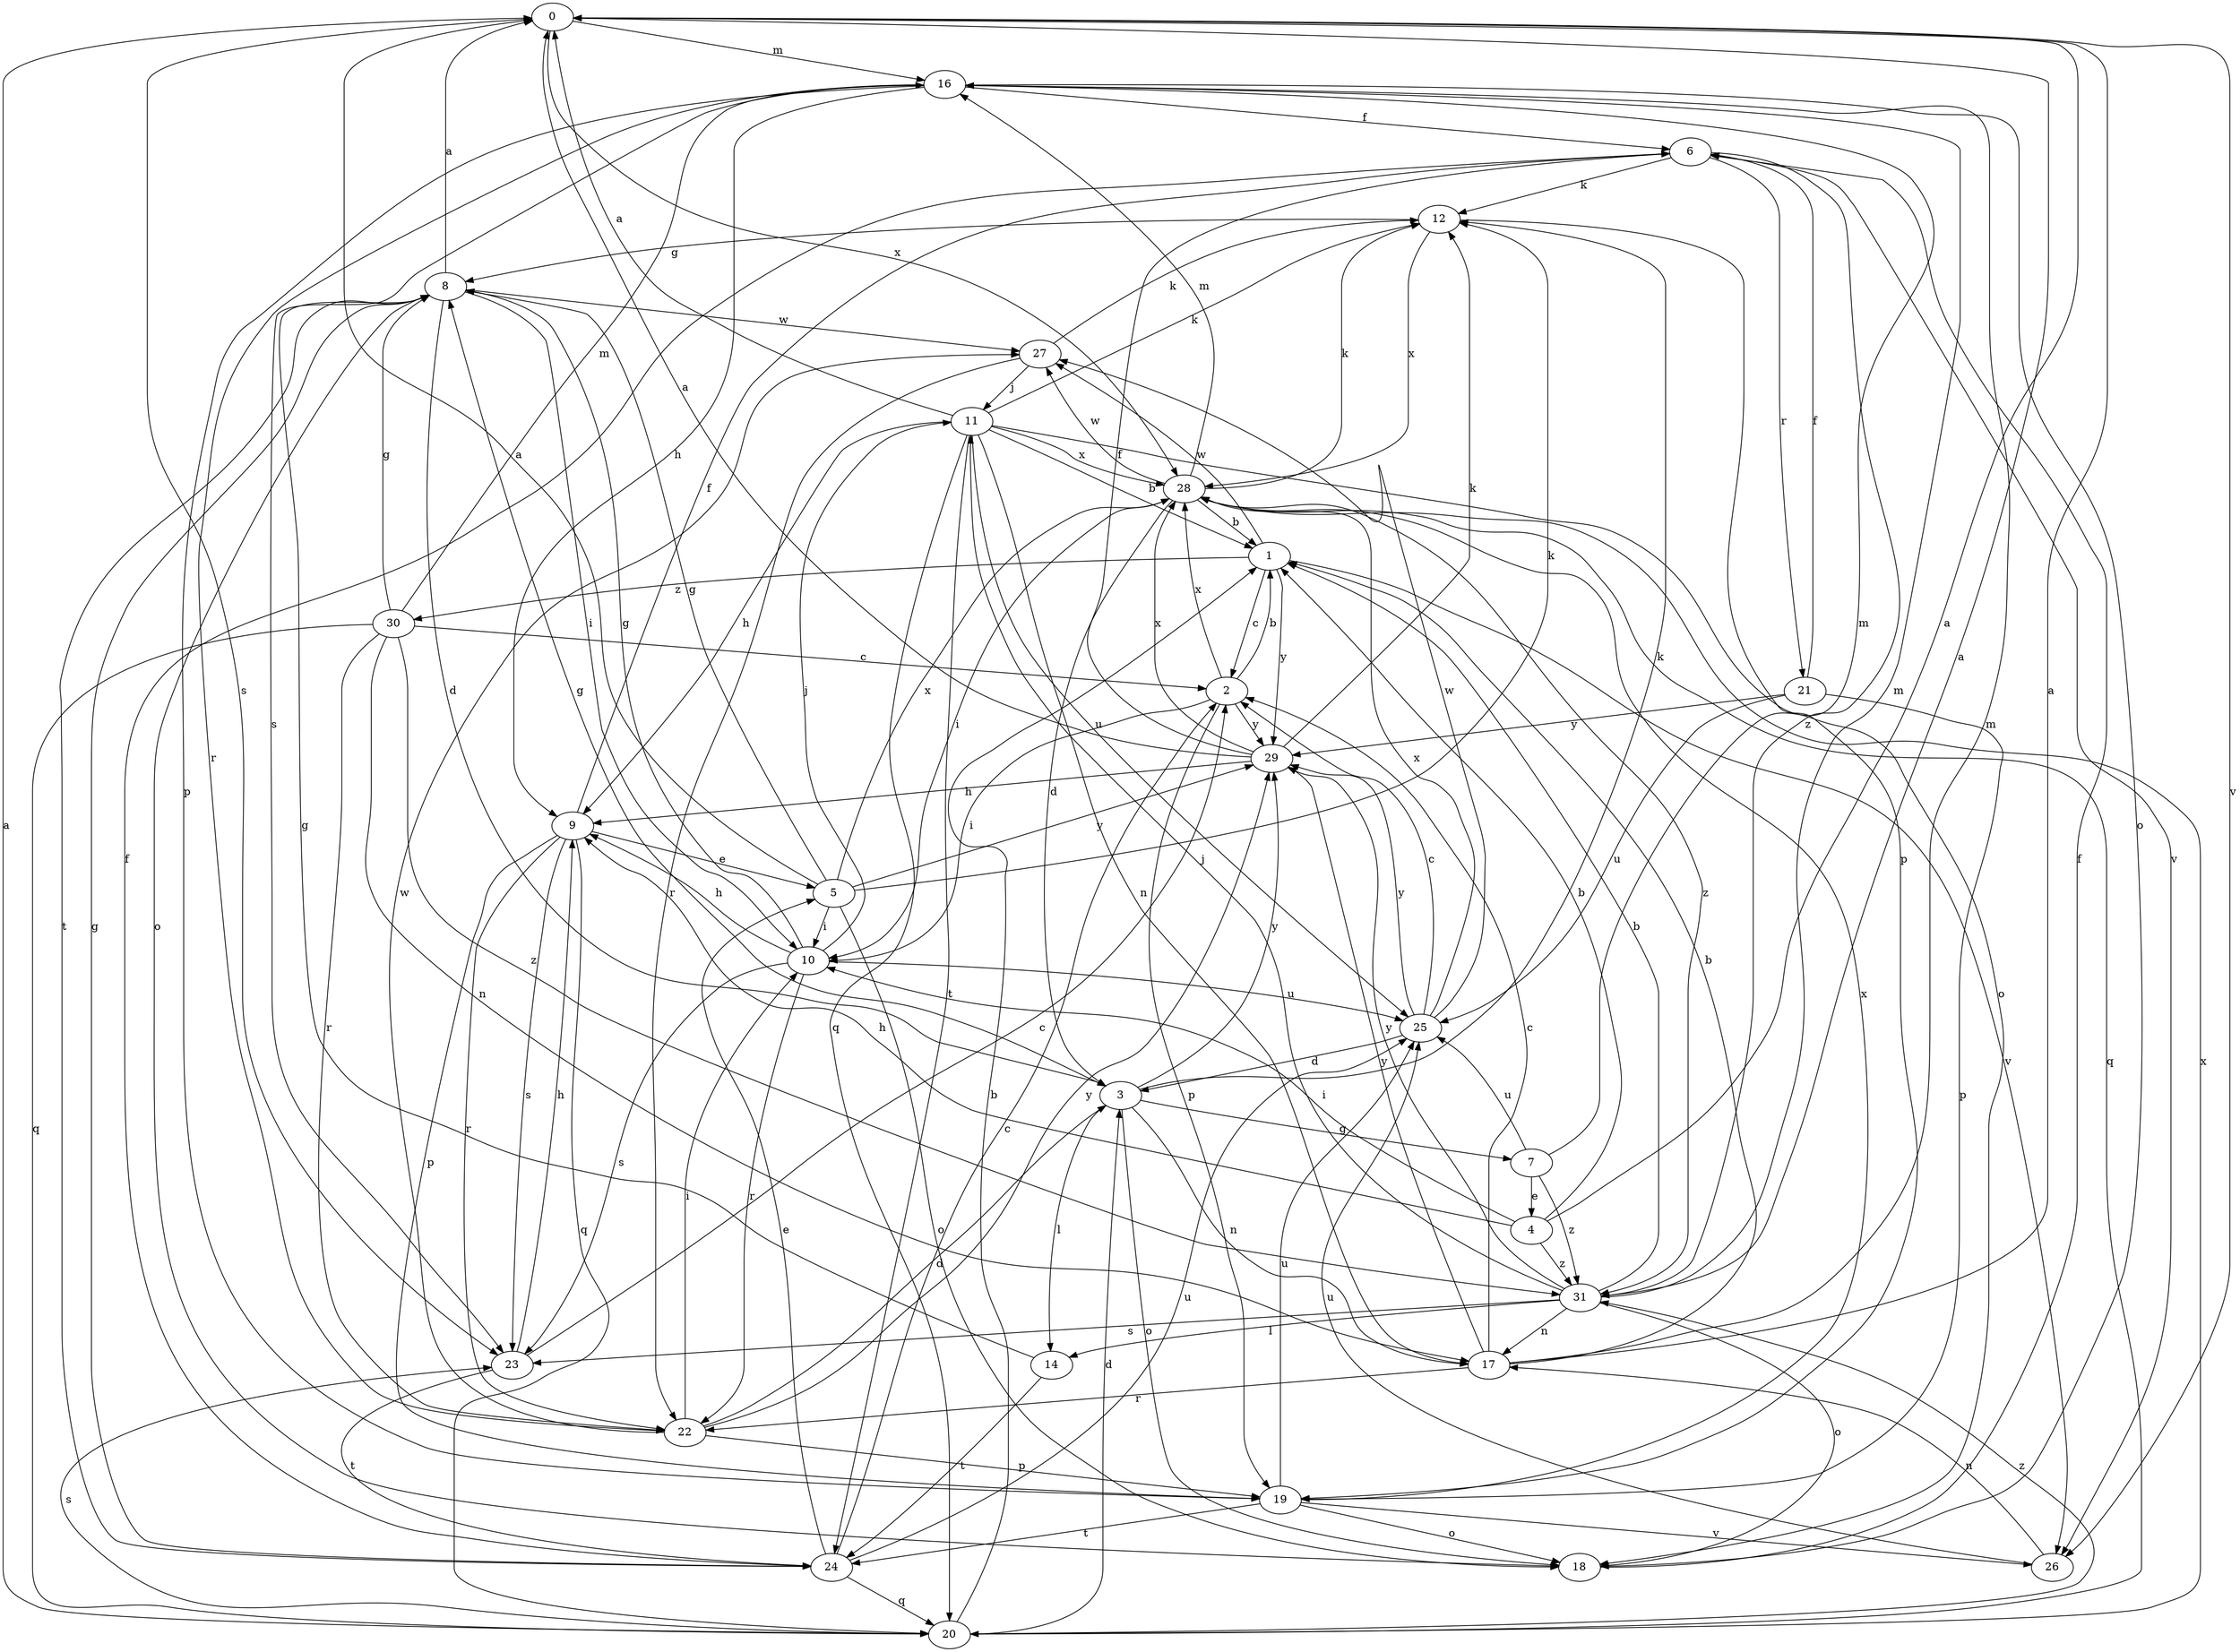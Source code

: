 strict digraph  {
0;
1;
2;
3;
4;
5;
6;
7;
8;
9;
10;
11;
12;
14;
16;
17;
18;
19;
20;
21;
22;
23;
24;
25;
26;
27;
28;
29;
30;
31;
0 -> 16  [label=m];
0 -> 23  [label=s];
0 -> 26  [label=v];
0 -> 28  [label=x];
1 -> 2  [label=c];
1 -> 26  [label=v];
1 -> 27  [label=w];
1 -> 29  [label=y];
1 -> 30  [label=z];
2 -> 1  [label=b];
2 -> 10  [label=i];
2 -> 19  [label=p];
2 -> 28  [label=x];
2 -> 29  [label=y];
3 -> 7  [label=g];
3 -> 8  [label=g];
3 -> 12  [label=k];
3 -> 14  [label=l];
3 -> 17  [label=n];
3 -> 18  [label=o];
3 -> 29  [label=y];
4 -> 0  [label=a];
4 -> 1  [label=b];
4 -> 9  [label=h];
4 -> 10  [label=i];
4 -> 31  [label=z];
5 -> 0  [label=a];
5 -> 8  [label=g];
5 -> 10  [label=i];
5 -> 12  [label=k];
5 -> 18  [label=o];
5 -> 28  [label=x];
5 -> 29  [label=y];
6 -> 12  [label=k];
6 -> 21  [label=r];
6 -> 26  [label=v];
6 -> 31  [label=z];
7 -> 4  [label=e];
7 -> 16  [label=m];
7 -> 25  [label=u];
7 -> 31  [label=z];
8 -> 0  [label=a];
8 -> 3  [label=d];
8 -> 10  [label=i];
8 -> 18  [label=o];
8 -> 24  [label=t];
8 -> 27  [label=w];
9 -> 5  [label=e];
9 -> 6  [label=f];
9 -> 19  [label=p];
9 -> 20  [label=q];
9 -> 22  [label=r];
9 -> 23  [label=s];
10 -> 8  [label=g];
10 -> 9  [label=h];
10 -> 11  [label=j];
10 -> 22  [label=r];
10 -> 23  [label=s];
10 -> 25  [label=u];
11 -> 0  [label=a];
11 -> 1  [label=b];
11 -> 9  [label=h];
11 -> 12  [label=k];
11 -> 17  [label=n];
11 -> 18  [label=o];
11 -> 20  [label=q];
11 -> 24  [label=t];
11 -> 25  [label=u];
11 -> 28  [label=x];
12 -> 8  [label=g];
12 -> 19  [label=p];
12 -> 28  [label=x];
14 -> 8  [label=g];
14 -> 24  [label=t];
16 -> 6  [label=f];
16 -> 9  [label=h];
16 -> 18  [label=o];
16 -> 19  [label=p];
16 -> 22  [label=r];
16 -> 23  [label=s];
17 -> 0  [label=a];
17 -> 1  [label=b];
17 -> 2  [label=c];
17 -> 16  [label=m];
17 -> 22  [label=r];
17 -> 29  [label=y];
18 -> 6  [label=f];
19 -> 18  [label=o];
19 -> 24  [label=t];
19 -> 25  [label=u];
19 -> 26  [label=v];
19 -> 28  [label=x];
20 -> 0  [label=a];
20 -> 1  [label=b];
20 -> 3  [label=d];
20 -> 23  [label=s];
20 -> 28  [label=x];
20 -> 31  [label=z];
21 -> 6  [label=f];
21 -> 19  [label=p];
21 -> 25  [label=u];
21 -> 29  [label=y];
22 -> 3  [label=d];
22 -> 10  [label=i];
22 -> 19  [label=p];
22 -> 27  [label=w];
22 -> 29  [label=y];
23 -> 2  [label=c];
23 -> 9  [label=h];
23 -> 24  [label=t];
24 -> 2  [label=c];
24 -> 5  [label=e];
24 -> 6  [label=f];
24 -> 8  [label=g];
24 -> 20  [label=q];
24 -> 25  [label=u];
25 -> 2  [label=c];
25 -> 3  [label=d];
25 -> 27  [label=w];
25 -> 28  [label=x];
25 -> 29  [label=y];
26 -> 17  [label=n];
26 -> 25  [label=u];
27 -> 11  [label=j];
27 -> 12  [label=k];
27 -> 22  [label=r];
28 -> 1  [label=b];
28 -> 3  [label=d];
28 -> 10  [label=i];
28 -> 12  [label=k];
28 -> 16  [label=m];
28 -> 20  [label=q];
28 -> 27  [label=w];
28 -> 31  [label=z];
29 -> 0  [label=a];
29 -> 6  [label=f];
29 -> 9  [label=h];
29 -> 12  [label=k];
29 -> 28  [label=x];
30 -> 2  [label=c];
30 -> 8  [label=g];
30 -> 16  [label=m];
30 -> 17  [label=n];
30 -> 20  [label=q];
30 -> 22  [label=r];
30 -> 31  [label=z];
31 -> 0  [label=a];
31 -> 1  [label=b];
31 -> 11  [label=j];
31 -> 14  [label=l];
31 -> 16  [label=m];
31 -> 17  [label=n];
31 -> 18  [label=o];
31 -> 23  [label=s];
31 -> 29  [label=y];
}

